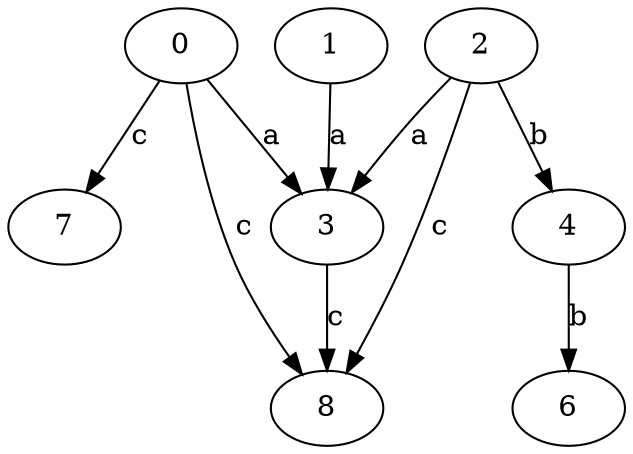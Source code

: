 strict digraph  {
0;
1;
2;
3;
4;
6;
7;
8;
0 -> 3  [label=a];
0 -> 7  [label=c];
0 -> 8  [label=c];
1 -> 3  [label=a];
2 -> 3  [label=a];
2 -> 4  [label=b];
2 -> 8  [label=c];
3 -> 8  [label=c];
4 -> 6  [label=b];
}
